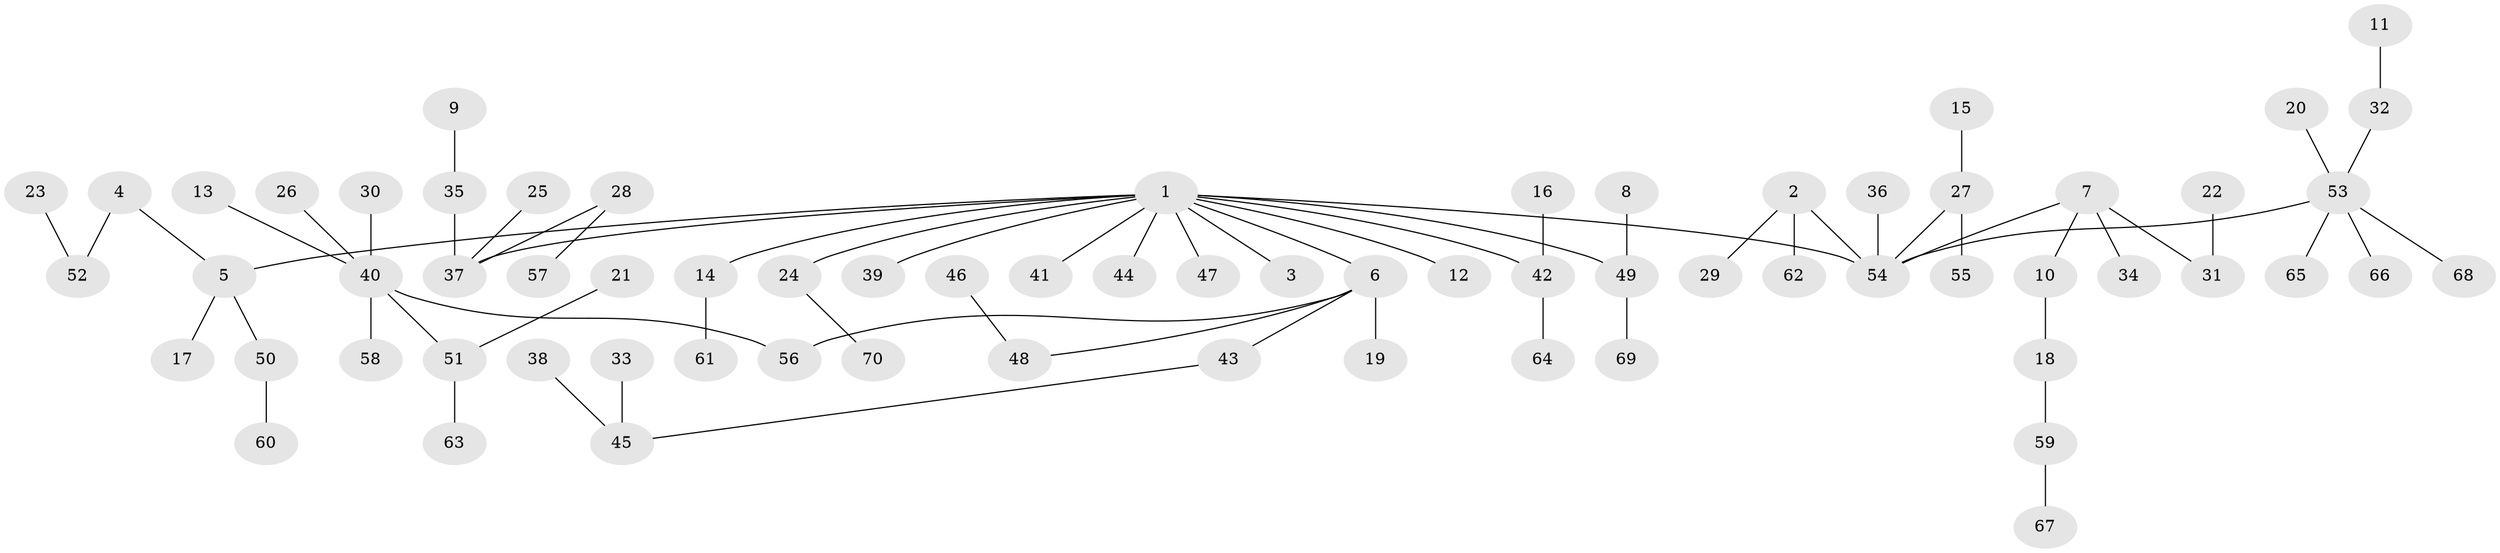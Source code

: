 // original degree distribution, {3: 0.16546762589928057, 10: 0.007194244604316547, 2: 0.2517985611510791, 5: 0.03597122302158273, 7: 0.014388489208633094, 4: 0.03597122302158273, 1: 0.4892086330935252}
// Generated by graph-tools (version 1.1) at 2025/26/03/09/25 03:26:32]
// undirected, 70 vertices, 69 edges
graph export_dot {
graph [start="1"]
  node [color=gray90,style=filled];
  1;
  2;
  3;
  4;
  5;
  6;
  7;
  8;
  9;
  10;
  11;
  12;
  13;
  14;
  15;
  16;
  17;
  18;
  19;
  20;
  21;
  22;
  23;
  24;
  25;
  26;
  27;
  28;
  29;
  30;
  31;
  32;
  33;
  34;
  35;
  36;
  37;
  38;
  39;
  40;
  41;
  42;
  43;
  44;
  45;
  46;
  47;
  48;
  49;
  50;
  51;
  52;
  53;
  54;
  55;
  56;
  57;
  58;
  59;
  60;
  61;
  62;
  63;
  64;
  65;
  66;
  67;
  68;
  69;
  70;
  1 -- 3 [weight=1.0];
  1 -- 5 [weight=1.0];
  1 -- 6 [weight=1.0];
  1 -- 12 [weight=1.0];
  1 -- 14 [weight=1.0];
  1 -- 24 [weight=1.0];
  1 -- 37 [weight=1.0];
  1 -- 39 [weight=1.0];
  1 -- 41 [weight=1.0];
  1 -- 42 [weight=1.0];
  1 -- 44 [weight=1.0];
  1 -- 47 [weight=1.0];
  1 -- 49 [weight=1.0];
  1 -- 54 [weight=1.0];
  2 -- 29 [weight=1.0];
  2 -- 54 [weight=1.0];
  2 -- 62 [weight=1.0];
  4 -- 5 [weight=1.0];
  4 -- 52 [weight=1.0];
  5 -- 17 [weight=1.0];
  5 -- 50 [weight=1.0];
  6 -- 19 [weight=1.0];
  6 -- 43 [weight=1.0];
  6 -- 48 [weight=1.0];
  6 -- 56 [weight=1.0];
  7 -- 10 [weight=1.0];
  7 -- 31 [weight=1.0];
  7 -- 34 [weight=1.0];
  7 -- 54 [weight=1.0];
  8 -- 49 [weight=1.0];
  9 -- 35 [weight=1.0];
  10 -- 18 [weight=1.0];
  11 -- 32 [weight=1.0];
  13 -- 40 [weight=1.0];
  14 -- 61 [weight=1.0];
  15 -- 27 [weight=1.0];
  16 -- 42 [weight=1.0];
  18 -- 59 [weight=1.0];
  20 -- 53 [weight=1.0];
  21 -- 51 [weight=1.0];
  22 -- 31 [weight=1.0];
  23 -- 52 [weight=1.0];
  24 -- 70 [weight=1.0];
  25 -- 37 [weight=1.0];
  26 -- 40 [weight=1.0];
  27 -- 54 [weight=1.0];
  27 -- 55 [weight=1.0];
  28 -- 37 [weight=1.0];
  28 -- 57 [weight=1.0];
  30 -- 40 [weight=1.0];
  32 -- 53 [weight=1.0];
  33 -- 45 [weight=1.0];
  35 -- 37 [weight=1.0];
  36 -- 54 [weight=1.0];
  38 -- 45 [weight=1.0];
  40 -- 51 [weight=1.0];
  40 -- 56 [weight=1.0];
  40 -- 58 [weight=1.0];
  42 -- 64 [weight=1.0];
  43 -- 45 [weight=1.0];
  46 -- 48 [weight=1.0];
  49 -- 69 [weight=1.0];
  50 -- 60 [weight=1.0];
  51 -- 63 [weight=1.0];
  53 -- 54 [weight=1.0];
  53 -- 65 [weight=1.0];
  53 -- 66 [weight=1.0];
  53 -- 68 [weight=1.0];
  59 -- 67 [weight=1.0];
}
